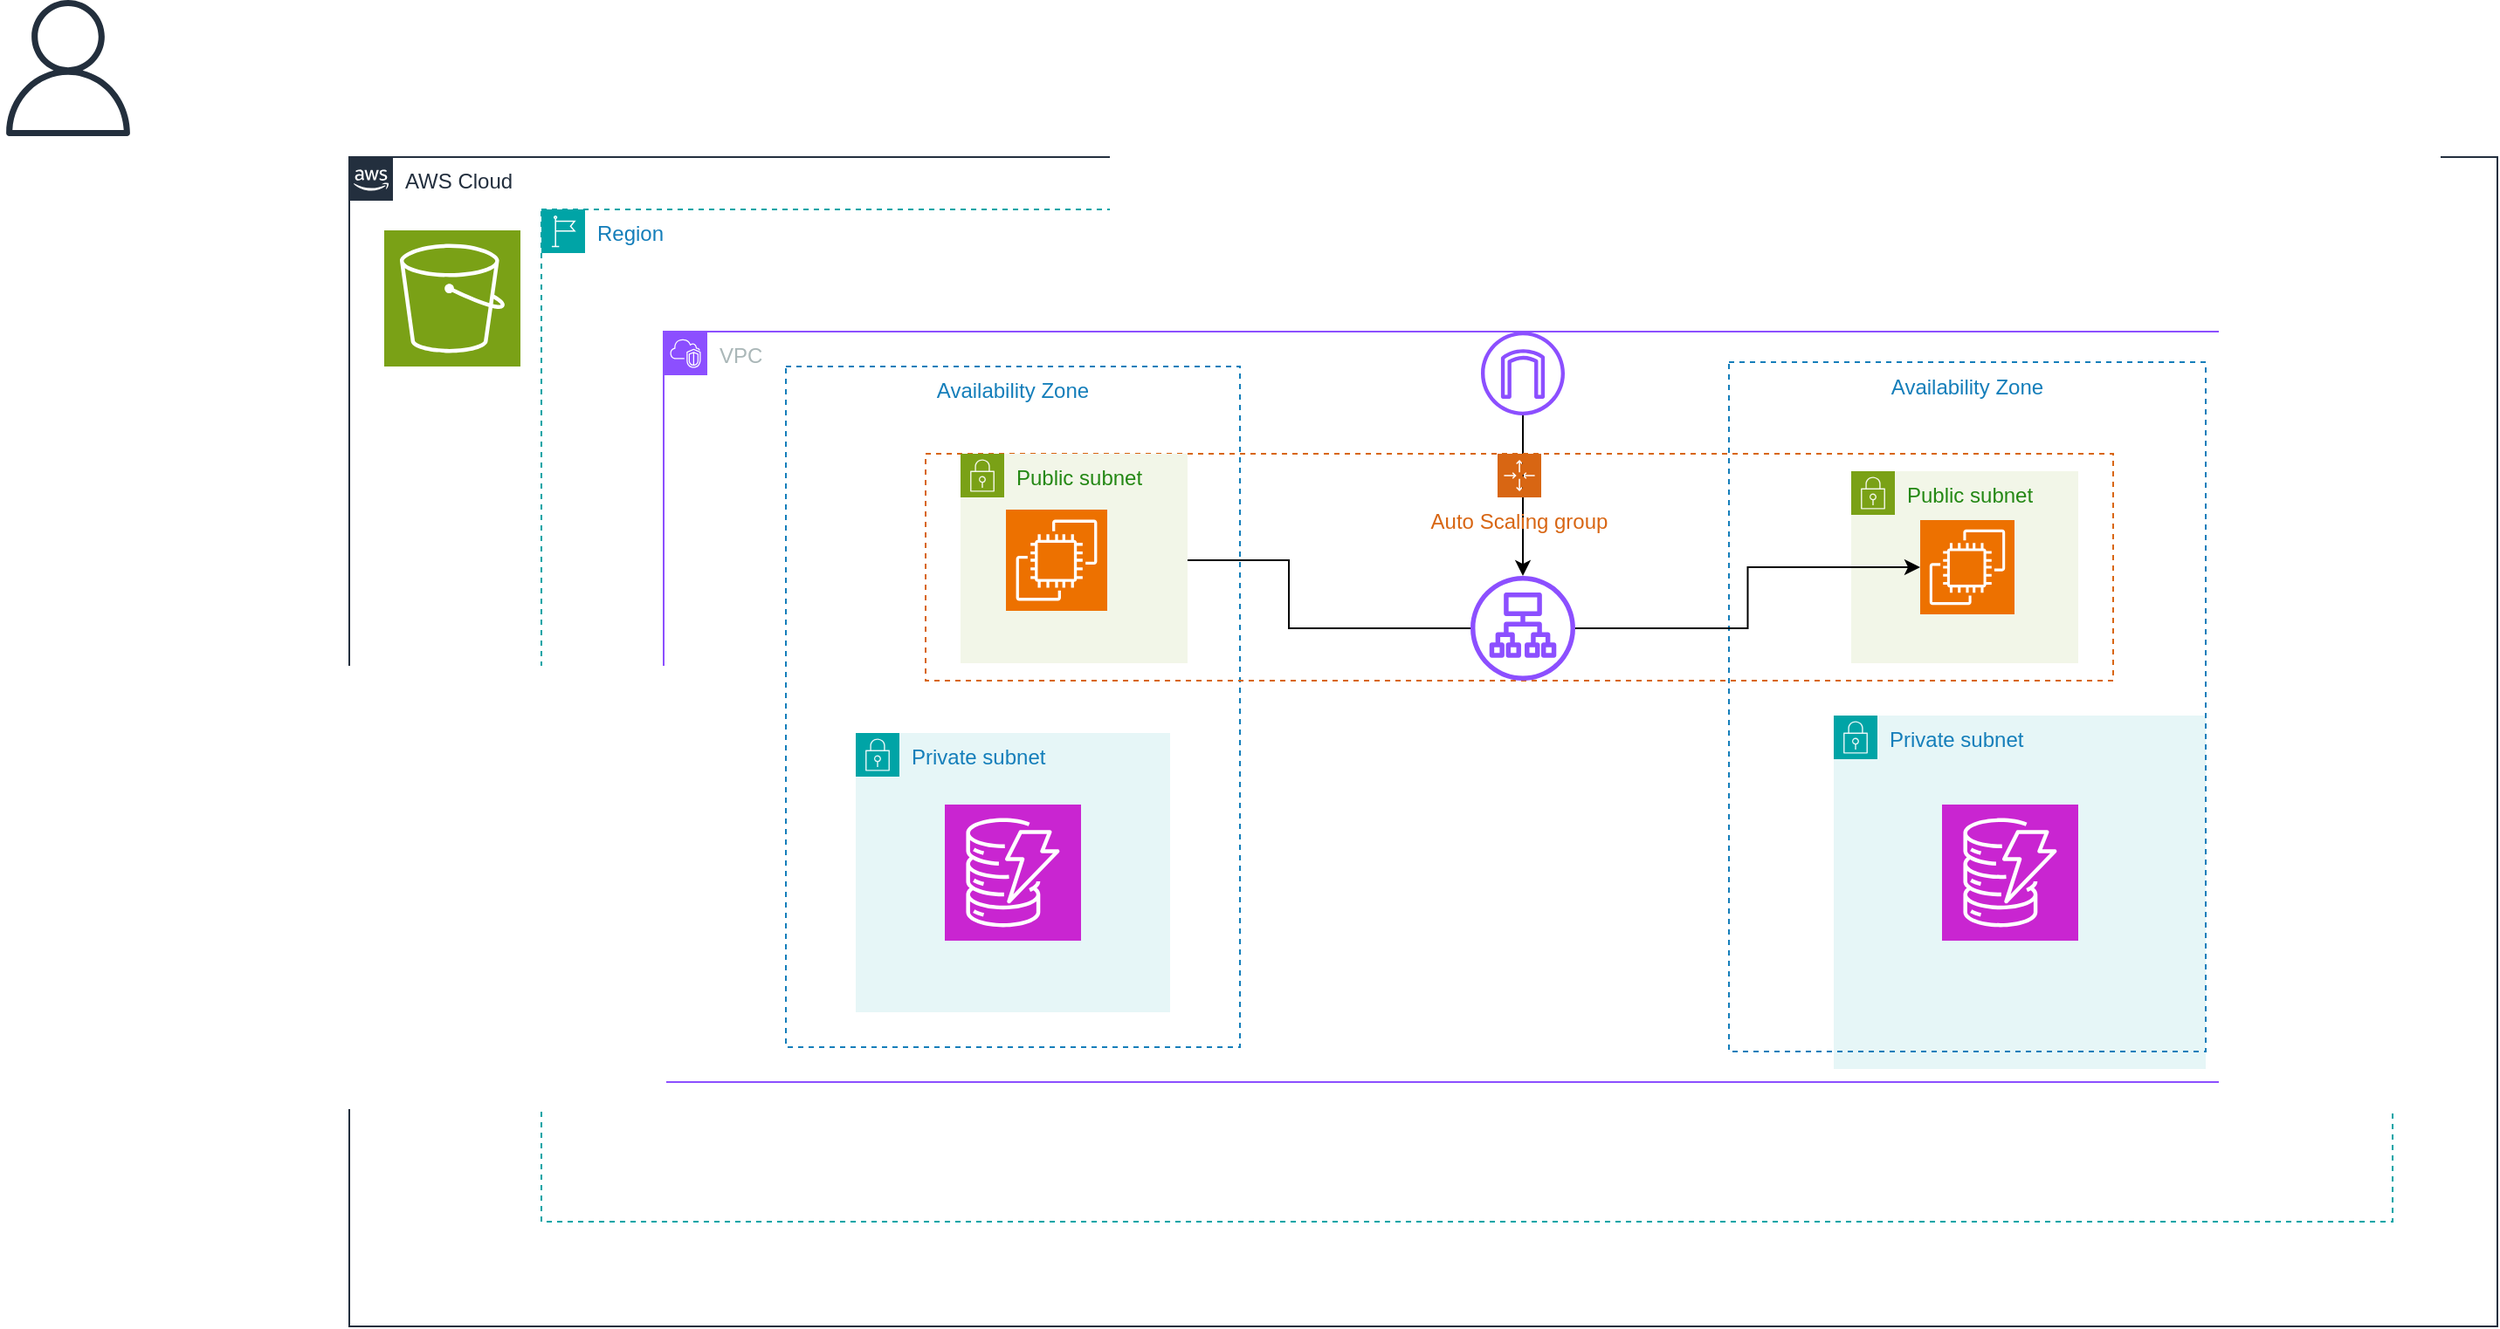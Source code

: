 <mxfile version="26.0.16">
  <diagram name="Página-1" id="VRqoGKQYVvosQehDlu_e">
    <mxGraphModel dx="2253" dy="1950" grid="1" gridSize="10" guides="1" tooltips="1" connect="1" arrows="1" fold="1" page="1" pageScale="1" pageWidth="827" pageHeight="1169" math="0" shadow="0">
      <root>
        <mxCell id="0" />
        <mxCell id="1" parent="0" />
        <mxCell id="sJMCRF4r2OLCP8gdrL92-1" value="AWS Cloud" style="points=[[0,0],[0.25,0],[0.5,0],[0.75,0],[1,0],[1,0.25],[1,0.5],[1,0.75],[1,1],[0.75,1],[0.5,1],[0.25,1],[0,1],[0,0.75],[0,0.5],[0,0.25]];outlineConnect=0;gradientColor=none;html=1;whiteSpace=wrap;fontSize=12;fontStyle=0;container=1;pointerEvents=0;collapsible=0;recursiveResize=0;shape=mxgraph.aws4.group;grIcon=mxgraph.aws4.group_aws_cloud_alt;strokeColor=#232F3E;fillColor=none;verticalAlign=top;align=left;spacingLeft=30;fontColor=#232F3E;dashed=0;" parent="1" vertex="1">
          <mxGeometry x="-110" y="-60" width="1230" height="670" as="geometry" />
        </mxCell>
        <mxCell id="sJMCRF4r2OLCP8gdrL92-2" value="Region" style="points=[[0,0],[0.25,0],[0.5,0],[0.75,0],[1,0],[1,0.25],[1,0.5],[1,0.75],[1,1],[0.75,1],[0.5,1],[0.25,1],[0,1],[0,0.75],[0,0.5],[0,0.25]];outlineConnect=0;gradientColor=none;html=1;whiteSpace=wrap;fontSize=12;fontStyle=0;container=1;pointerEvents=0;collapsible=0;recursiveResize=0;shape=mxgraph.aws4.group;grIcon=mxgraph.aws4.group_region;strokeColor=#00A4A6;fillColor=none;verticalAlign=top;align=left;spacingLeft=30;fontColor=#147EBA;dashed=1;" parent="sJMCRF4r2OLCP8gdrL92-1" vertex="1">
          <mxGeometry x="110" y="30" width="1060" height="580" as="geometry" />
        </mxCell>
        <mxCell id="sJMCRF4r2OLCP8gdrL92-20" value="" style="sketch=0;points=[[0,0,0],[0.25,0,0],[0.5,0,0],[0.75,0,0],[1,0,0],[0,1,0],[0.25,1,0],[0.5,1,0],[0.75,1,0],[1,1,0],[0,0.25,0],[0,0.5,0],[0,0.75,0],[1,0.25,0],[1,0.5,0],[1,0.75,0]];outlineConnect=0;fontColor=#232F3E;fillColor=#7AA116;strokeColor=#ffffff;dashed=0;verticalLabelPosition=bottom;verticalAlign=top;align=center;html=1;fontSize=12;fontStyle=0;aspect=fixed;shape=mxgraph.aws4.resourceIcon;resIcon=mxgraph.aws4.s3;" parent="sJMCRF4r2OLCP8gdrL92-1" vertex="1">
          <mxGeometry x="20" y="42" width="78" height="78" as="geometry" />
        </mxCell>
        <mxCell id="sJMCRF4r2OLCP8gdrL92-3" value="VPC" style="points=[[0,0],[0.25,0],[0.5,0],[0.75,0],[1,0],[1,0.25],[1,0.5],[1,0.75],[1,1],[0.75,1],[0.5,1],[0.25,1],[0,1],[0,0.75],[0,0.5],[0,0.25]];outlineConnect=0;gradientColor=none;html=1;whiteSpace=wrap;fontSize=12;fontStyle=0;container=1;pointerEvents=0;collapsible=0;recursiveResize=0;shape=mxgraph.aws4.group;grIcon=mxgraph.aws4.group_vpc2;strokeColor=#8C4FFF;fillColor=none;verticalAlign=top;align=left;spacingLeft=30;fontColor=#AAB7B8;dashed=0;" parent="1" vertex="1">
          <mxGeometry x="70" y="40" width="930" height="430" as="geometry" />
        </mxCell>
        <mxCell id="sJMCRF4r2OLCP8gdrL92-4" value="Availability Zone" style="fillColor=none;strokeColor=#147EBA;dashed=1;verticalAlign=top;fontStyle=0;fontColor=#147EBA;whiteSpace=wrap;html=1;" parent="sJMCRF4r2OLCP8gdrL92-3" vertex="1">
          <mxGeometry x="70" y="20" width="260" height="390" as="geometry" />
        </mxCell>
        <mxCell id="sJMCRF4r2OLCP8gdrL92-8" value="Public subnet" style="points=[[0,0],[0.25,0],[0.5,0],[0.75,0],[1,0],[1,0.25],[1,0.5],[1,0.75],[1,1],[0.75,1],[0.5,1],[0.25,1],[0,1],[0,0.75],[0,0.5],[0,0.25]];outlineConnect=0;gradientColor=none;html=1;whiteSpace=wrap;fontSize=12;fontStyle=0;container=1;pointerEvents=0;collapsible=0;recursiveResize=0;shape=mxgraph.aws4.group;grIcon=mxgraph.aws4.group_security_group;grStroke=0;strokeColor=#7AA116;fillColor=#F2F6E8;verticalAlign=top;align=left;spacingLeft=30;fontColor=#248814;dashed=0;" parent="sJMCRF4r2OLCP8gdrL92-3" vertex="1">
          <mxGeometry x="680" y="80" width="130" height="110" as="geometry" />
        </mxCell>
        <mxCell id="sJMCRF4r2OLCP8gdrL92-9" value="Private subnet" style="points=[[0,0],[0.25,0],[0.5,0],[0.75,0],[1,0],[1,0.25],[1,0.5],[1,0.75],[1,1],[0.75,1],[0.5,1],[0.25,1],[0,1],[0,0.75],[0,0.5],[0,0.25]];outlineConnect=0;gradientColor=none;html=1;whiteSpace=wrap;fontSize=12;fontStyle=0;container=1;pointerEvents=0;collapsible=0;recursiveResize=0;shape=mxgraph.aws4.group;grIcon=mxgraph.aws4.group_security_group;grStroke=0;strokeColor=#00A4A6;fillColor=#E6F6F7;verticalAlign=top;align=left;spacingLeft=30;fontColor=#147EBA;dashed=0;" parent="sJMCRF4r2OLCP8gdrL92-3" vertex="1">
          <mxGeometry x="110" y="230" width="180" height="160" as="geometry" />
        </mxCell>
        <mxCell id="t5BS3R-APaaczX6wtfx3-12" value="" style="sketch=0;points=[[0,0,0],[0.25,0,0],[0.5,0,0],[0.75,0,0],[1,0,0],[0,1,0],[0.25,1,0],[0.5,1,0],[0.75,1,0],[1,1,0],[0,0.25,0],[0,0.5,0],[0,0.75,0],[1,0.25,0],[1,0.5,0],[1,0.75,0]];outlineConnect=0;fontColor=#232F3E;fillColor=#C925D1;strokeColor=#ffffff;dashed=0;verticalLabelPosition=bottom;verticalAlign=top;align=center;html=1;fontSize=12;fontStyle=0;aspect=fixed;shape=mxgraph.aws4.resourceIcon;resIcon=mxgraph.aws4.dynamodb;" vertex="1" parent="sJMCRF4r2OLCP8gdrL92-9">
          <mxGeometry x="51" y="41" width="78" height="78" as="geometry" />
        </mxCell>
        <mxCell id="sJMCRF4r2OLCP8gdrL92-10" value="Private subnet" style="points=[[0,0],[0.25,0],[0.5,0],[0.75,0],[1,0],[1,0.25],[1,0.5],[1,0.75],[1,1],[0.75,1],[0.5,1],[0.25,1],[0,1],[0,0.75],[0,0.5],[0,0.25]];outlineConnect=0;gradientColor=none;html=1;whiteSpace=wrap;fontSize=12;fontStyle=0;container=1;pointerEvents=0;collapsible=0;recursiveResize=0;shape=mxgraph.aws4.group;grIcon=mxgraph.aws4.group_security_group;grStroke=0;strokeColor=#00A4A6;fillColor=#E6F6F7;verticalAlign=top;align=left;spacingLeft=30;fontColor=#147EBA;dashed=0;" parent="sJMCRF4r2OLCP8gdrL92-3" vertex="1">
          <mxGeometry x="670" y="220" width="213" height="202.5" as="geometry" />
        </mxCell>
        <mxCell id="sJMCRF4r2OLCP8gdrL92-5" value="Availability Zone" style="fillColor=none;strokeColor=#147EBA;dashed=1;verticalAlign=top;fontStyle=0;fontColor=#147EBA;whiteSpace=wrap;html=1;" parent="sJMCRF4r2OLCP8gdrL92-10" vertex="1">
          <mxGeometry x="-60" y="-202.5" width="273" height="395" as="geometry" />
        </mxCell>
        <mxCell id="t5BS3R-APaaczX6wtfx3-13" value="" style="sketch=0;points=[[0,0,0],[0.25,0,0],[0.5,0,0],[0.75,0,0],[1,0,0],[0,1,0],[0.25,1,0],[0.5,1,0],[0.75,1,0],[1,1,0],[0,0.25,0],[0,0.5,0],[0,0.75,0],[1,0.25,0],[1,0.5,0],[1,0.75,0]];outlineConnect=0;fontColor=#232F3E;fillColor=#C925D1;strokeColor=#ffffff;dashed=0;verticalLabelPosition=bottom;verticalAlign=top;align=center;html=1;fontSize=12;fontStyle=0;aspect=fixed;shape=mxgraph.aws4.resourceIcon;resIcon=mxgraph.aws4.dynamodb;" vertex="1" parent="sJMCRF4r2OLCP8gdrL92-10">
          <mxGeometry x="62" y="51" width="78" height="78" as="geometry" />
        </mxCell>
        <mxCell id="sJMCRF4r2OLCP8gdrL92-13" value="" style="sketch=0;outlineConnect=0;fontColor=#232F3E;gradientColor=none;fillColor=#8C4FFF;strokeColor=none;dashed=0;verticalLabelPosition=bottom;verticalAlign=top;align=center;html=1;fontSize=12;fontStyle=0;aspect=fixed;pointerEvents=1;shape=mxgraph.aws4.internet_gateway;" parent="sJMCRF4r2OLCP8gdrL92-3" vertex="1">
          <mxGeometry x="468" width="48" height="48" as="geometry" />
        </mxCell>
        <mxCell id="sJMCRF4r2OLCP8gdrL92-17" value="" style="sketch=0;points=[[0,0,0],[0.25,0,0],[0.5,0,0],[0.75,0,0],[1,0,0],[0,1,0],[0.25,1,0],[0.5,1,0],[0.75,1,0],[1,1,0],[0,0.25,0],[0,0.5,0],[0,0.75,0],[1,0.25,0],[1,0.5,0],[1,0.75,0]];outlineConnect=0;fontColor=#232F3E;fillColor=#ED7100;strokeColor=#ffffff;dashed=0;verticalLabelPosition=bottom;verticalAlign=top;align=center;html=1;fontSize=12;fontStyle=0;aspect=fixed;shape=mxgraph.aws4.resourceIcon;resIcon=mxgraph.aws4.ec2;" parent="sJMCRF4r2OLCP8gdrL92-3" vertex="1">
          <mxGeometry x="719.5" y="108" width="54" height="54" as="geometry" />
        </mxCell>
        <mxCell id="sJMCRF4r2OLCP8gdrL92-15" style="edgeStyle=orthogonalEdgeStyle;rounded=0;orthogonalLoop=1;jettySize=auto;html=1;" parent="sJMCRF4r2OLCP8gdrL92-3" source="sJMCRF4r2OLCP8gdrL92-13" target="sJMCRF4r2OLCP8gdrL92-12" edge="1">
          <mxGeometry relative="1" as="geometry" />
        </mxCell>
        <mxCell id="t5BS3R-APaaczX6wtfx3-8" style="edgeStyle=orthogonalEdgeStyle;rounded=0;orthogonalLoop=1;jettySize=auto;html=1;" edge="1" parent="sJMCRF4r2OLCP8gdrL92-3" source="sJMCRF4r2OLCP8gdrL92-12" target="sJMCRF4r2OLCP8gdrL92-17">
          <mxGeometry relative="1" as="geometry" />
        </mxCell>
        <mxCell id="sJMCRF4r2OLCP8gdrL92-11" value="Auto Scaling group" style="points=[[0,0],[0.25,0],[0.5,0],[0.75,0],[1,0],[1,0.25],[1,0.5],[1,0.75],[1,1],[0.75,1],[0.5,1],[0.25,1],[0,1],[0,0.75],[0,0.5],[0,0.25]];outlineConnect=0;gradientColor=none;html=1;whiteSpace=wrap;fontSize=12;fontStyle=0;container=1;pointerEvents=0;collapsible=0;recursiveResize=0;shape=mxgraph.aws4.groupCenter;grIcon=mxgraph.aws4.group_auto_scaling_group;grStroke=1;strokeColor=#D86613;fillColor=none;verticalAlign=top;align=center;fontColor=#D86613;dashed=1;spacingTop=25;" parent="sJMCRF4r2OLCP8gdrL92-3" vertex="1">
          <mxGeometry x="150" y="70" width="680" height="130" as="geometry" />
        </mxCell>
        <mxCell id="sJMCRF4r2OLCP8gdrL92-18" value="" style="edgeStyle=orthogonalEdgeStyle;rounded=0;orthogonalLoop=1;jettySize=auto;html=1;" parent="sJMCRF4r2OLCP8gdrL92-11" source="sJMCRF4r2OLCP8gdrL92-12" target="sJMCRF4r2OLCP8gdrL92-16" edge="1">
          <mxGeometry relative="1" as="geometry" />
        </mxCell>
        <mxCell id="t5BS3R-APaaczX6wtfx3-9" value="" style="edgeStyle=orthogonalEdgeStyle;rounded=0;orthogonalLoop=1;jettySize=auto;html=1;" edge="1" parent="sJMCRF4r2OLCP8gdrL92-11" source="sJMCRF4r2OLCP8gdrL92-12" target="sJMCRF4r2OLCP8gdrL92-16">
          <mxGeometry relative="1" as="geometry" />
        </mxCell>
        <mxCell id="sJMCRF4r2OLCP8gdrL92-12" value="" style="sketch=0;outlineConnect=0;fontColor=#232F3E;gradientColor=none;fillColor=#8C4FFF;strokeColor=none;dashed=0;verticalLabelPosition=bottom;verticalAlign=top;align=center;html=1;fontSize=12;fontStyle=0;aspect=fixed;pointerEvents=1;shape=mxgraph.aws4.application_load_balancer;" parent="sJMCRF4r2OLCP8gdrL92-11" vertex="1">
          <mxGeometry x="312" y="70" width="60" height="60" as="geometry" />
        </mxCell>
        <mxCell id="sJMCRF4r2OLCP8gdrL92-7" value="Public subnet" style="points=[[0,0],[0.25,0],[0.5,0],[0.75,0],[1,0],[1,0.25],[1,0.5],[1,0.75],[1,1],[0.75,1],[0.5,1],[0.25,1],[0,1],[0,0.75],[0,0.5],[0,0.25]];outlineConnect=0;gradientColor=none;html=1;whiteSpace=wrap;fontSize=12;fontStyle=0;container=1;pointerEvents=0;collapsible=0;recursiveResize=0;shape=mxgraph.aws4.group;grIcon=mxgraph.aws4.group_security_group;grStroke=0;strokeColor=#7AA116;fillColor=#F2F6E8;verticalAlign=top;align=left;spacingLeft=30;fontColor=#248814;dashed=0;" parent="sJMCRF4r2OLCP8gdrL92-11" vertex="1">
          <mxGeometry x="20" width="130" height="120" as="geometry" />
        </mxCell>
        <mxCell id="sJMCRF4r2OLCP8gdrL92-16" value="" style="sketch=0;points=[[0,0,0],[0.25,0,0],[0.5,0,0],[0.75,0,0],[1,0,0],[0,1,0],[0.25,1,0],[0.5,1,0],[0.75,1,0],[1,1,0],[0,0.25,0],[0,0.5,0],[0,0.75,0],[1,0.25,0],[1,0.5,0],[1,0.75,0]];outlineConnect=0;fontColor=#232F3E;fillColor=#ED7100;strokeColor=#ffffff;dashed=0;verticalLabelPosition=bottom;verticalAlign=top;align=center;html=1;fontSize=12;fontStyle=0;aspect=fixed;shape=mxgraph.aws4.resourceIcon;resIcon=mxgraph.aws4.ec2;" parent="sJMCRF4r2OLCP8gdrL92-7" vertex="1">
          <mxGeometry x="26" y="32" width="58" height="58" as="geometry" />
        </mxCell>
        <mxCell id="sJMCRF4r2OLCP8gdrL92-21" value="" style="sketch=0;outlineConnect=0;fontColor=#232F3E;gradientColor=none;fillColor=#232F3D;strokeColor=none;dashed=0;verticalLabelPosition=bottom;verticalAlign=top;align=center;html=1;fontSize=12;fontStyle=0;aspect=fixed;pointerEvents=1;shape=mxgraph.aws4.user;" parent="1" vertex="1">
          <mxGeometry x="-310" y="-150" width="78" height="78" as="geometry" />
        </mxCell>
      </root>
    </mxGraphModel>
  </diagram>
</mxfile>
